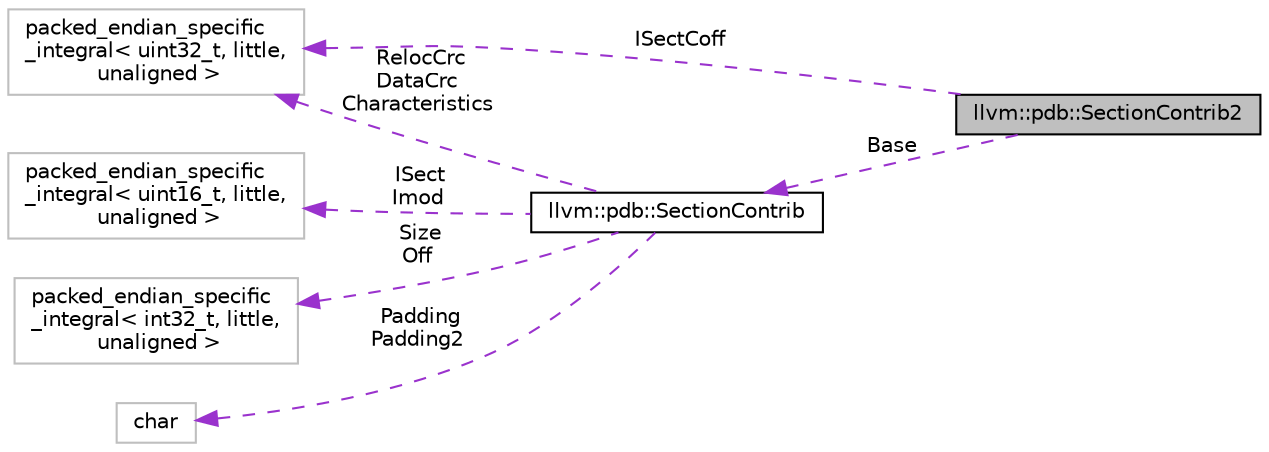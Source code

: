 digraph "llvm::pdb::SectionContrib2"
{
 // LATEX_PDF_SIZE
  bgcolor="transparent";
  edge [fontname="Helvetica",fontsize="10",labelfontname="Helvetica",labelfontsize="10"];
  node [fontname="Helvetica",fontsize="10",shape=record];
  rankdir="LR";
  Node1 [label="llvm::pdb::SectionContrib2",height=0.2,width=0.4,color="black", fillcolor="grey75", style="filled", fontcolor="black",tooltip=" "];
  Node2 -> Node1 [dir="back",color="darkorchid3",fontsize="10",style="dashed",label=" ISectCoff" ,fontname="Helvetica"];
  Node2 [label="packed_endian_specific\l_integral\< uint32_t, little,\l unaligned \>",height=0.2,width=0.4,color="grey75",tooltip=" "];
  Node3 -> Node1 [dir="back",color="darkorchid3",fontsize="10",style="dashed",label=" Base" ,fontname="Helvetica"];
  Node3 [label="llvm::pdb::SectionContrib",height=0.2,width=0.4,color="black",URL="$structllvm_1_1pdb_1_1SectionContrib.html",tooltip=" "];
  Node4 -> Node3 [dir="back",color="darkorchid3",fontsize="10",style="dashed",label=" ISect\nImod" ,fontname="Helvetica"];
  Node4 [label="packed_endian_specific\l_integral\< uint16_t, little,\l unaligned \>",height=0.2,width=0.4,color="grey75",tooltip=" "];
  Node5 -> Node3 [dir="back",color="darkorchid3",fontsize="10",style="dashed",label=" Size\nOff" ,fontname="Helvetica"];
  Node5 [label="packed_endian_specific\l_integral\< int32_t, little,\l unaligned \>",height=0.2,width=0.4,color="grey75",tooltip=" "];
  Node6 -> Node3 [dir="back",color="darkorchid3",fontsize="10",style="dashed",label=" Padding\nPadding2" ,fontname="Helvetica"];
  Node6 [label="char",height=0.2,width=0.4,color="grey75",tooltip=" "];
  Node2 -> Node3 [dir="back",color="darkorchid3",fontsize="10",style="dashed",label=" RelocCrc\nDataCrc\nCharacteristics" ,fontname="Helvetica"];
}
